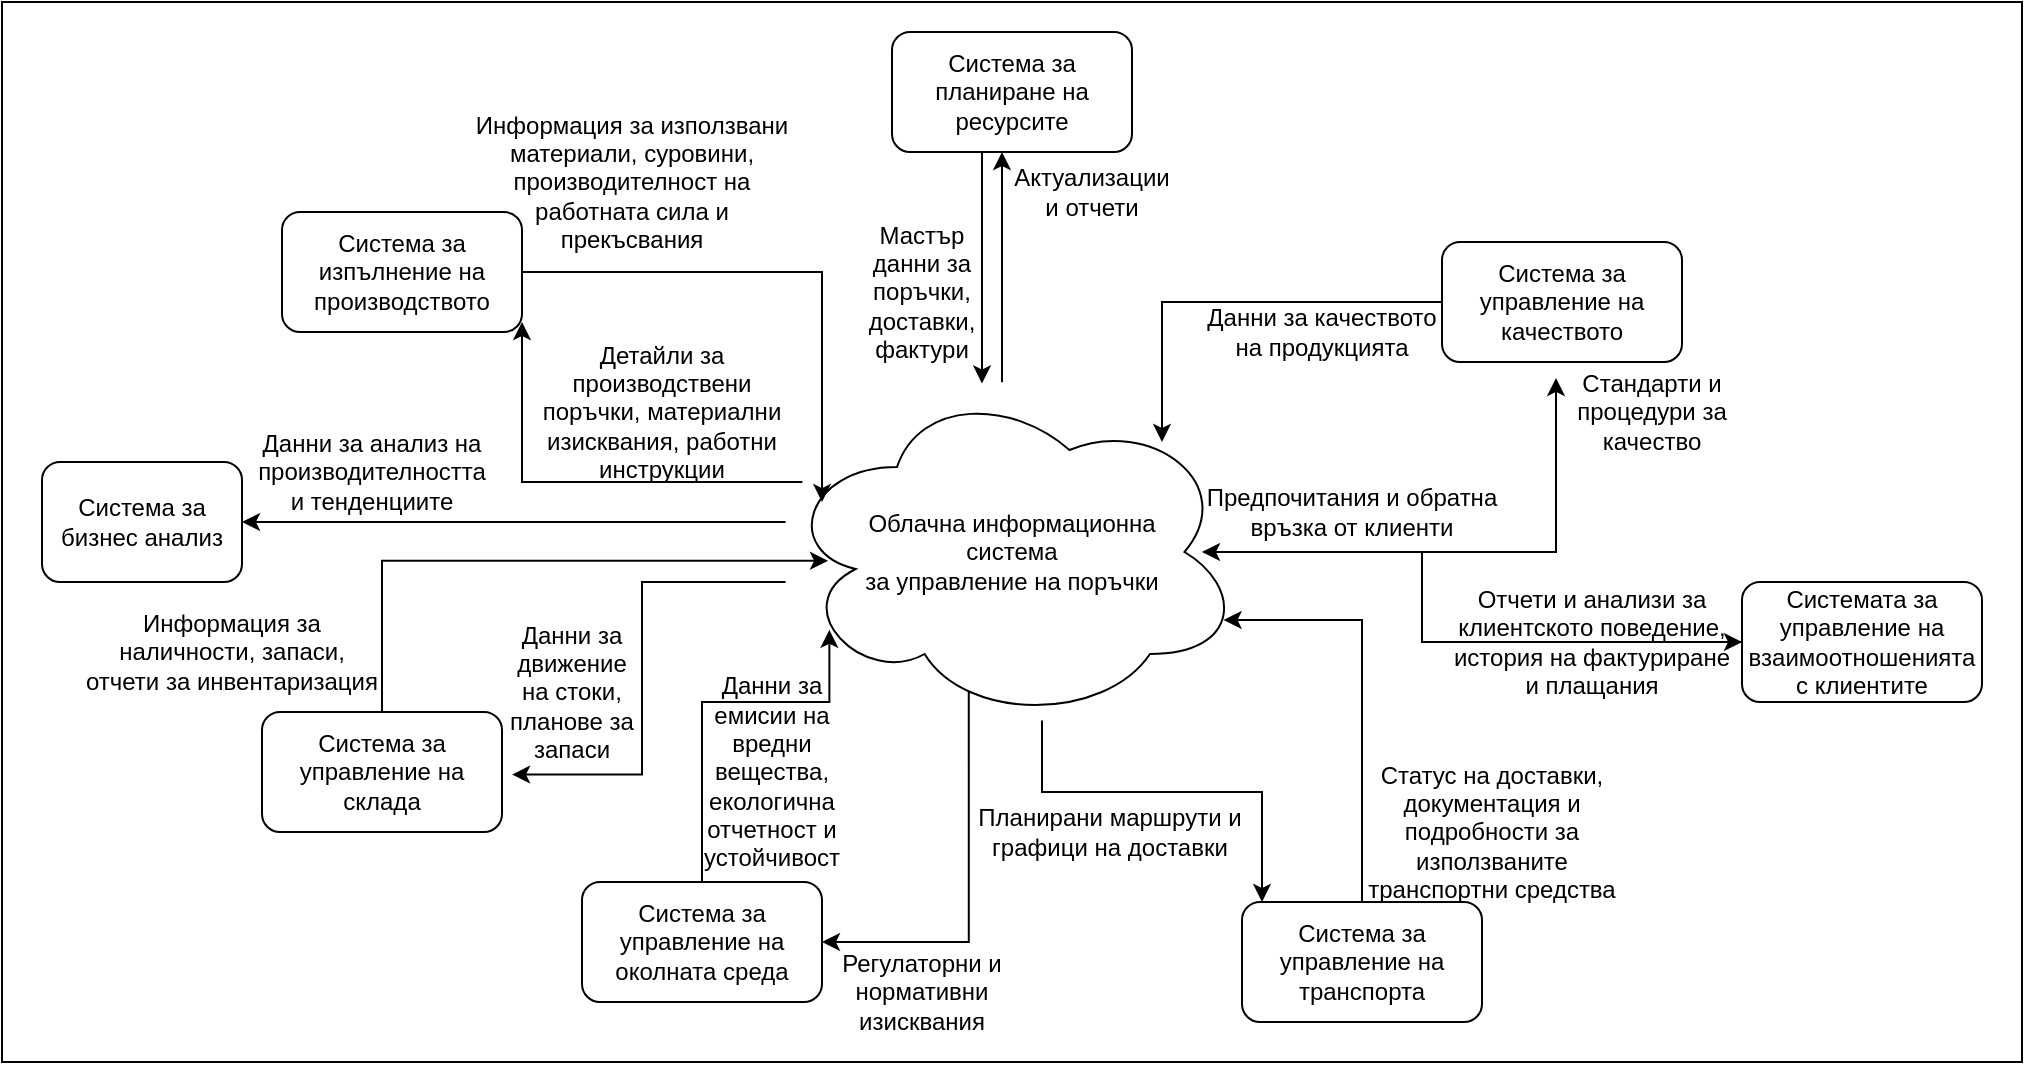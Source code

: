 <mxfile version="24.2.5" type="device">
  <diagram name="Page-1" id="L01EU8n9rTYEzTThLHwA">
    <mxGraphModel dx="2261" dy="844" grid="1" gridSize="10" guides="1" tooltips="1" connect="1" arrows="1" fold="1" page="1" pageScale="1" pageWidth="827" pageHeight="1169" math="0" shadow="0">
      <root>
        <mxCell id="0" />
        <mxCell id="1" parent="0" />
        <mxCell id="gHKsFk3kaTmPDn9_nSun-1" value="" style="rounded=0;whiteSpace=wrap;html=1;" parent="1" vertex="1">
          <mxGeometry x="-140" y="140" width="1010" height="530" as="geometry" />
        </mxCell>
        <mxCell id="Yj5XSQhSytLeQ08hb08i-6" style="edgeStyle=orthogonalEdgeStyle;rounded=0;orthogonalLoop=1;jettySize=auto;html=1;" parent="1" source="gHKsFk3kaTmPDn9_nSun-2" target="gHKsFk3kaTmPDn9_nSun-9" edge="1">
          <mxGeometry relative="1" as="geometry">
            <Array as="points">
              <mxPoint x="360" y="290" />
              <mxPoint x="360" y="290" />
            </Array>
          </mxGeometry>
        </mxCell>
        <mxCell id="Yj5XSQhSytLeQ08hb08i-19" style="edgeStyle=orthogonalEdgeStyle;rounded=0;orthogonalLoop=1;jettySize=auto;html=1;entryX=1;entryY=0.5;entryDx=0;entryDy=0;exitX=0.406;exitY=0.911;exitDx=0;exitDy=0;exitPerimeter=0;" parent="1" source="gHKsFk3kaTmPDn9_nSun-2" target="gHKsFk3kaTmPDn9_nSun-3" edge="1">
          <mxGeometry relative="1" as="geometry" />
        </mxCell>
        <mxCell id="Yj5XSQhSytLeQ08hb08i-22" style="edgeStyle=orthogonalEdgeStyle;rounded=0;orthogonalLoop=1;jettySize=auto;html=1;" parent="1" source="gHKsFk3kaTmPDn9_nSun-2" target="gHKsFk3kaTmPDn9_nSun-4" edge="1">
          <mxGeometry relative="1" as="geometry">
            <Array as="points">
              <mxPoint x="380" y="535" />
              <mxPoint x="490" y="535" />
            </Array>
          </mxGeometry>
        </mxCell>
        <mxCell id="Yj5XSQhSytLeQ08hb08i-24" style="edgeStyle=orthogonalEdgeStyle;rounded=0;orthogonalLoop=1;jettySize=auto;html=1;entryX=0;entryY=0.5;entryDx=0;entryDy=0;" parent="1" source="gHKsFk3kaTmPDn9_nSun-2" target="gHKsFk3kaTmPDn9_nSun-5" edge="1">
          <mxGeometry relative="1" as="geometry">
            <Array as="points">
              <mxPoint x="570" y="415" />
              <mxPoint x="570" y="460" />
            </Array>
          </mxGeometry>
        </mxCell>
        <mxCell id="Yj5XSQhSytLeQ08hb08i-30" style="edgeStyle=orthogonalEdgeStyle;rounded=0;orthogonalLoop=1;jettySize=auto;html=1;entryX=1;entryY=0.5;entryDx=0;entryDy=0;" parent="1" source="gHKsFk3kaTmPDn9_nSun-2" target="gHKsFk3kaTmPDn9_nSun-11" edge="1">
          <mxGeometry relative="1" as="geometry">
            <Array as="points">
              <mxPoint x="210" y="400" />
              <mxPoint x="210" y="400" />
            </Array>
          </mxGeometry>
        </mxCell>
        <mxCell id="gHKsFk3kaTmPDn9_nSun-2" value="Облачна информационна &lt;br&gt;система&lt;br&gt;за управление на поръчки" style="ellipse;shape=cloud;whiteSpace=wrap;html=1;" parent="1" vertex="1">
          <mxGeometry x="250" y="330" width="230" height="170" as="geometry" />
        </mxCell>
        <mxCell id="gHKsFk3kaTmPDn9_nSun-3" value="Система за управление на околната среда" style="rounded=1;whiteSpace=wrap;html=1;" parent="1" vertex="1">
          <mxGeometry x="150" y="580" width="120" height="60" as="geometry" />
        </mxCell>
        <mxCell id="gHKsFk3kaTmPDn9_nSun-4" value="Система за управление на транспорта" style="rounded=1;whiteSpace=wrap;html=1;" parent="1" vertex="1">
          <mxGeometry x="480" y="590" width="120" height="60" as="geometry" />
        </mxCell>
        <mxCell id="gHKsFk3kaTmPDn9_nSun-5" value="Системата за управление на взаимоотношенията с клиентите" style="rounded=1;whiteSpace=wrap;html=1;" parent="1" vertex="1">
          <mxGeometry x="730" y="430" width="120" height="60" as="geometry" />
        </mxCell>
        <mxCell id="gHKsFk3kaTmPDn9_nSun-7" value="Система за управление на складa" style="rounded=1;whiteSpace=wrap;html=1;" parent="1" vertex="1">
          <mxGeometry x="-10" y="495" width="120" height="60" as="geometry" />
        </mxCell>
        <mxCell id="gHKsFk3kaTmPDn9_nSun-8" value="Системa за изпълнение на производството" style="rounded=1;whiteSpace=wrap;html=1;" parent="1" vertex="1">
          <mxGeometry y="245" width="120" height="60" as="geometry" />
        </mxCell>
        <mxCell id="Yj5XSQhSytLeQ08hb08i-5" style="edgeStyle=orthogonalEdgeStyle;rounded=0;orthogonalLoop=1;jettySize=auto;html=1;" parent="1" source="gHKsFk3kaTmPDn9_nSun-9" target="gHKsFk3kaTmPDn9_nSun-2" edge="1">
          <mxGeometry relative="1" as="geometry">
            <Array as="points">
              <mxPoint x="350" y="290" />
              <mxPoint x="350" y="290" />
            </Array>
          </mxGeometry>
        </mxCell>
        <mxCell id="gHKsFk3kaTmPDn9_nSun-9" value="Система за планиране на ресурсите" style="rounded=1;whiteSpace=wrap;html=1;" parent="1" vertex="1">
          <mxGeometry x="305" y="155" width="120" height="60" as="geometry" />
        </mxCell>
        <mxCell id="gHKsFk3kaTmPDn9_nSun-10" value="Система за управление на качеството" style="rounded=1;whiteSpace=wrap;html=1;" parent="1" vertex="1">
          <mxGeometry x="580" y="260" width="120" height="60" as="geometry" />
        </mxCell>
        <mxCell id="gHKsFk3kaTmPDn9_nSun-11" value="Система за бизнес анализ" style="rounded=1;whiteSpace=wrap;html=1;" parent="1" vertex="1">
          <mxGeometry x="-120" y="370" width="100" height="60" as="geometry" />
        </mxCell>
        <mxCell id="Yj5XSQhSytLeQ08hb08i-12" style="edgeStyle=orthogonalEdgeStyle;rounded=0;orthogonalLoop=1;jettySize=auto;html=1;" parent="1" source="gHKsFk3kaTmPDn9_nSun-10" edge="1">
          <mxGeometry relative="1" as="geometry">
            <mxPoint x="440" y="360" as="targetPoint" />
            <Array as="points">
              <mxPoint x="440" y="290" />
              <mxPoint x="440" y="358" />
            </Array>
          </mxGeometry>
        </mxCell>
        <mxCell id="Yj5XSQhSytLeQ08hb08i-13" style="edgeStyle=orthogonalEdgeStyle;rounded=0;orthogonalLoop=1;jettySize=auto;html=1;entryX=0.475;entryY=1.133;entryDx=0;entryDy=0;entryPerimeter=0;" parent="1" source="gHKsFk3kaTmPDn9_nSun-2" target="gHKsFk3kaTmPDn9_nSun-10" edge="1">
          <mxGeometry relative="1" as="geometry" />
        </mxCell>
        <mxCell id="Yj5XSQhSytLeQ08hb08i-27" style="edgeStyle=orthogonalEdgeStyle;rounded=0;orthogonalLoop=1;jettySize=auto;html=1;entryX=0.913;entryY=0.5;entryDx=0;entryDy=0;entryPerimeter=0;" parent="1" source="gHKsFk3kaTmPDn9_nSun-5" target="gHKsFk3kaTmPDn9_nSun-2" edge="1">
          <mxGeometry relative="1" as="geometry">
            <Array as="points">
              <mxPoint x="570" y="460" />
              <mxPoint x="570" y="415" />
            </Array>
          </mxGeometry>
        </mxCell>
        <mxCell id="meW_K7YgN455Wskdoe5L-1" value="Данни за движение на стоки, планове за запаси" style="text;html=1;align=center;verticalAlign=middle;whiteSpace=wrap;rounded=0;" parent="1" vertex="1">
          <mxGeometry x="110" y="470" width="70" height="30" as="geometry" />
        </mxCell>
        <mxCell id="meW_K7YgN455Wskdoe5L-8" value="Детайли за производствени поръчки, материални изисквания, работни инструкции" style="text;html=1;align=center;verticalAlign=middle;whiteSpace=wrap;rounded=0;" parent="1" vertex="1">
          <mxGeometry x="120" y="330" width="140" height="30" as="geometry" />
        </mxCell>
        <mxCell id="URg3fT77L2hyUaERGcSi-1" style="edgeStyle=orthogonalEdgeStyle;rounded=0;orthogonalLoop=1;jettySize=auto;html=1;entryX=0.087;entryY=0.353;entryDx=0;entryDy=0;entryPerimeter=0;" parent="1" source="gHKsFk3kaTmPDn9_nSun-8" target="gHKsFk3kaTmPDn9_nSun-2" edge="1">
          <mxGeometry relative="1" as="geometry" />
        </mxCell>
        <mxCell id="URg3fT77L2hyUaERGcSi-3" style="edgeStyle=orthogonalEdgeStyle;rounded=0;orthogonalLoop=1;jettySize=auto;html=1;" parent="1" source="gHKsFk3kaTmPDn9_nSun-2" edge="1">
          <mxGeometry relative="1" as="geometry">
            <mxPoint x="120" y="300" as="targetPoint" />
            <Array as="points">
              <mxPoint x="120" y="380" />
              <mxPoint x="120" y="308" />
            </Array>
          </mxGeometry>
        </mxCell>
        <mxCell id="URg3fT77L2hyUaERGcSi-4" style="edgeStyle=orthogonalEdgeStyle;rounded=0;orthogonalLoop=1;jettySize=auto;html=1;entryX=0.1;entryY=0.526;entryDx=0;entryDy=0;entryPerimeter=0;exitX=0.5;exitY=0;exitDx=0;exitDy=0;" parent="1" source="gHKsFk3kaTmPDn9_nSun-7" target="gHKsFk3kaTmPDn9_nSun-2" edge="1">
          <mxGeometry relative="1" as="geometry" />
        </mxCell>
        <mxCell id="URg3fT77L2hyUaERGcSi-7" style="edgeStyle=orthogonalEdgeStyle;rounded=0;orthogonalLoop=1;jettySize=auto;html=1;entryX=1.042;entryY=0.521;entryDx=0;entryDy=0;entryPerimeter=0;" parent="1" source="gHKsFk3kaTmPDn9_nSun-2" target="gHKsFk3kaTmPDn9_nSun-7" edge="1">
          <mxGeometry relative="1" as="geometry">
            <Array as="points">
              <mxPoint x="180" y="430" />
              <mxPoint x="180" y="526" />
            </Array>
          </mxGeometry>
        </mxCell>
        <mxCell id="URg3fT77L2hyUaERGcSi-8" value="Данни за анализ на производителността и тенденциите" style="text;html=1;align=center;verticalAlign=middle;whiteSpace=wrap;rounded=0;" parent="1" vertex="1">
          <mxGeometry x="10" y="360" width="70" height="30" as="geometry" />
        </mxCell>
        <mxCell id="URg3fT77L2hyUaERGcSi-9" value="Информация за наличности, запаси, отчети за инвентаризация" style="text;html=1;align=center;verticalAlign=middle;whiteSpace=wrap;rounded=0;" parent="1" vertex="1">
          <mxGeometry x="-100" y="450" width="150" height="30" as="geometry" />
        </mxCell>
        <mxCell id="URg3fT77L2hyUaERGcSi-10" value="Информация за използвани материали, суровини, производителност на работната сила и прекъсвания" style="text;html=1;align=center;verticalAlign=middle;whiteSpace=wrap;rounded=0;" parent="1" vertex="1">
          <mxGeometry x="90" y="215" width="170" height="30" as="geometry" />
        </mxCell>
        <mxCell id="URg3fT77L2hyUaERGcSi-13" value="Стандарти и процедури за качество" style="text;html=1;align=center;verticalAlign=middle;whiteSpace=wrap;rounded=0;" parent="1" vertex="1">
          <mxGeometry x="630" y="330" width="110" height="30" as="geometry" />
        </mxCell>
        <mxCell id="URg3fT77L2hyUaERGcSi-14" value="Данни за качеството на продукцията" style="text;html=1;align=center;verticalAlign=middle;whiteSpace=wrap;rounded=0;" parent="1" vertex="1">
          <mxGeometry x="460" y="290" width="120" height="30" as="geometry" />
        </mxCell>
        <mxCell id="URg3fT77L2hyUaERGcSi-17" style="edgeStyle=orthogonalEdgeStyle;rounded=0;orthogonalLoop=1;jettySize=auto;html=1;entryX=0.103;entryY=0.729;entryDx=0;entryDy=0;entryPerimeter=0;" parent="1" source="gHKsFk3kaTmPDn9_nSun-3" target="gHKsFk3kaTmPDn9_nSun-2" edge="1">
          <mxGeometry relative="1" as="geometry">
            <Array as="points">
              <mxPoint x="210" y="490" />
              <mxPoint x="274" y="490" />
            </Array>
          </mxGeometry>
        </mxCell>
        <mxCell id="URg3fT77L2hyUaERGcSi-18" value="Данни за eмисии на вредни вещества, екологична отчетност и устойчивост" style="text;html=1;align=center;verticalAlign=middle;whiteSpace=wrap;rounded=0;" parent="1" vertex="1">
          <mxGeometry x="210" y="510" width="70" height="30" as="geometry" />
        </mxCell>
        <mxCell id="URg3fT77L2hyUaERGcSi-21" value="Регулаторни и нормативни изисквания" style="text;html=1;align=center;verticalAlign=middle;whiteSpace=wrap;rounded=0;" parent="1" vertex="1">
          <mxGeometry x="260" y="620" width="120" height="30" as="geometry" />
        </mxCell>
        <mxCell id="EUtHhhYUxet40qCMSWup-1" value="Предпочитания и обратна връзка от клиенти" style="text;html=1;align=center;verticalAlign=middle;whiteSpace=wrap;rounded=0;" parent="1" vertex="1">
          <mxGeometry x="460" y="380" width="150" height="30" as="geometry" />
        </mxCell>
        <mxCell id="lP3b31KA90Bl1iLN5qcU-1" value="Отчети и анализи за клиентското поведение, история на фактуриране и плащания" style="text;html=1;align=center;verticalAlign=middle;whiteSpace=wrap;rounded=0;" parent="1" vertex="1">
          <mxGeometry x="580" y="445" width="150" height="30" as="geometry" />
        </mxCell>
        <mxCell id="kzDdsvkXLwePxhlFPdGf-1" value="Планирани маршрути и графици на доставки" style="text;html=1;align=center;verticalAlign=middle;whiteSpace=wrap;rounded=0;" vertex="1" parent="1">
          <mxGeometry x="339" y="540" width="150" height="30" as="geometry" />
        </mxCell>
        <mxCell id="kzDdsvkXLwePxhlFPdGf-2" value="Статус на доставки, документация и подробности за използваните транспортни средства" style="text;html=1;align=center;verticalAlign=middle;whiteSpace=wrap;rounded=0;" vertex="1" parent="1">
          <mxGeometry x="530" y="540" width="150" height="30" as="geometry" />
        </mxCell>
        <mxCell id="kzDdsvkXLwePxhlFPdGf-5" style="edgeStyle=orthogonalEdgeStyle;rounded=0;orthogonalLoop=1;jettySize=auto;html=1;entryX=0.96;entryY=0.7;entryDx=0;entryDy=0;entryPerimeter=0;" edge="1" parent="1" source="gHKsFk3kaTmPDn9_nSun-4" target="gHKsFk3kaTmPDn9_nSun-2">
          <mxGeometry relative="1" as="geometry">
            <Array as="points">
              <mxPoint x="540" y="449" />
            </Array>
          </mxGeometry>
        </mxCell>
        <mxCell id="kzDdsvkXLwePxhlFPdGf-6" value="Мастър данни за поръчки, доставки, фактури" style="text;html=1;align=center;verticalAlign=middle;whiteSpace=wrap;rounded=0;" vertex="1" parent="1">
          <mxGeometry x="285" y="270" width="70" height="30" as="geometry" />
        </mxCell>
        <mxCell id="kzDdsvkXLwePxhlFPdGf-8" value="Актуализации и отчети" style="text;html=1;align=center;verticalAlign=middle;whiteSpace=wrap;rounded=0;" vertex="1" parent="1">
          <mxGeometry x="370" y="220" width="70" height="30" as="geometry" />
        </mxCell>
      </root>
    </mxGraphModel>
  </diagram>
</mxfile>
